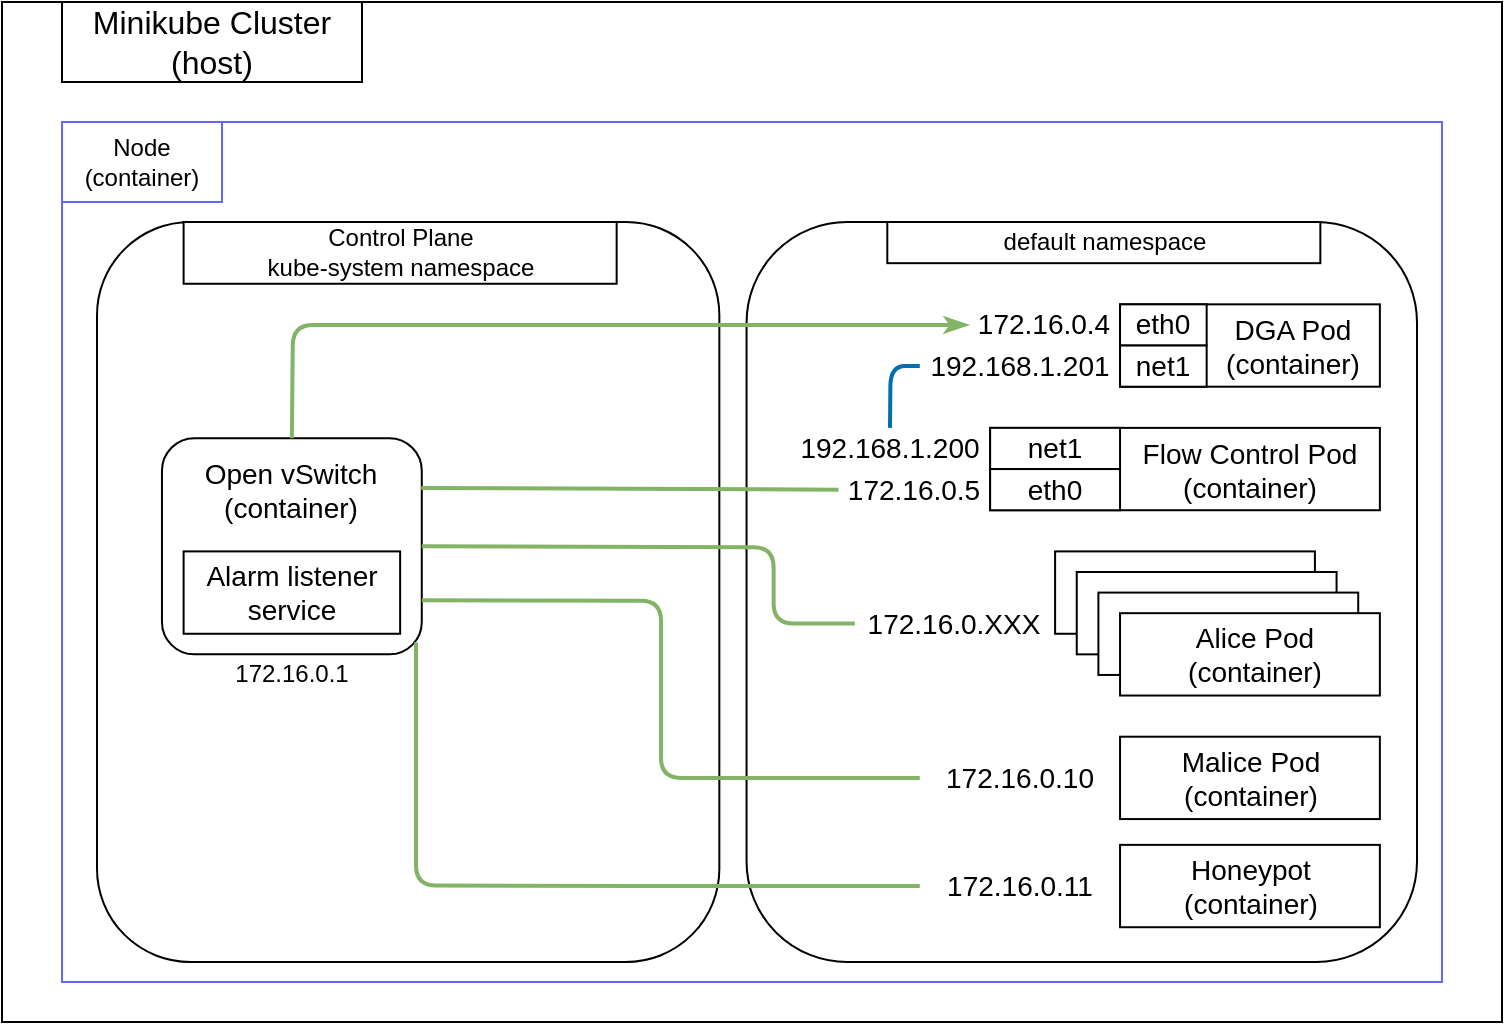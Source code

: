 <mxfile version="14.4.2" type="device" pages="4"><diagram id="SPM80yEfz0V69nwxQwvC" name="Initial State"><mxGraphModel dx="1406" dy="827" grid="1" gridSize="10" guides="1" tooltips="1" connect="1" arrows="1" fold="1" page="1" pageScale="1" pageWidth="850" pageHeight="1100" math="0" shadow="0"><root><mxCell id="0"/><mxCell id="1" parent="0"/><mxCell id="5ASjhGsuJmiU-nz4qk4i-2" value="" style="rounded=0;whiteSpace=wrap;html=1;" parent="1" vertex="1"><mxGeometry x="50" y="200" width="750" height="510" as="geometry"/></mxCell><mxCell id="5ASjhGsuJmiU-nz4qk4i-3" value="&lt;font style=&quot;font-size: 16px&quot;&gt;Minikube Cluster&lt;br&gt;(host)&lt;br&gt;&lt;/font&gt;" style="rounded=0;whiteSpace=wrap;html=1;" parent="1" vertex="1"><mxGeometry x="80" y="200" width="150" height="40" as="geometry"/></mxCell><mxCell id="9nFY7eV2wJj011dFa0R3-2" value="" style="rounded=0;whiteSpace=wrap;html=1;strokeColor=#6666FF;" parent="1" vertex="1"><mxGeometry x="80" y="260" width="690" height="430" as="geometry"/></mxCell><mxCell id="9nFY7eV2wJj011dFa0R3-3" value="Node&lt;br&gt;(container)" style="rounded=0;whiteSpace=wrap;html=1;strokeColor=#6666FF;" parent="1" vertex="1"><mxGeometry x="80" y="260" width="80" height="40" as="geometry"/></mxCell><mxCell id="9nFY7eV2wJj011dFa0R3-1" value="" style="group" parent="1" vertex="1" connectable="0"><mxGeometry x="97.5" y="310" width="662.5" height="370" as="geometry"/></mxCell><mxCell id="5ASjhGsuJmiU-nz4qk4i-6" value="" style="rounded=1;whiteSpace=wrap;html=1;" parent="9nFY7eV2wJj011dFa0R3-1" vertex="1"><mxGeometry width="311.17" height="370" as="geometry"/></mxCell><mxCell id="5ASjhGsuJmiU-nz4qk4i-8" value="Control Plane&lt;br&gt;kube-system namespace" style="rounded=0;whiteSpace=wrap;html=1;" parent="9nFY7eV2wJj011dFa0R3-1" vertex="1"><mxGeometry x="43.304" width="216.52" height="30.882" as="geometry"/></mxCell><mxCell id="5ASjhGsuJmiU-nz4qk4i-9" value="&lt;font style=&quot;font-size: 16px&quot;&gt;&lt;br&gt;&lt;/font&gt;" style="rounded=1;whiteSpace=wrap;html=1;" parent="9nFY7eV2wJj011dFa0R3-1" vertex="1"><mxGeometry x="32.478" y="108.088" width="129.912" height="108.088" as="geometry"/></mxCell><mxCell id="5ASjhGsuJmiU-nz4qk4i-11" value="" style="rounded=1;whiteSpace=wrap;html=1;" parent="9nFY7eV2wJj011dFa0R3-1" vertex="1"><mxGeometry x="324.78" width="335.22" height="370" as="geometry"/></mxCell><mxCell id="5ASjhGsuJmiU-nz4qk4i-14" value="" style="endArrow=classicThin;html=1;exitX=0.5;exitY=0;exitDx=0;exitDy=0;fillColor=#d5e8d4;strokeColor=#82b366;entryX=0;entryY=0.5;entryDx=0;entryDy=0;strokeWidth=2;endFill=1;" parent="9nFY7eV2wJj011dFa0R3-1" source="5ASjhGsuJmiU-nz4qk4i-9" target="klybUJO9stq1i2S6__V8-1" edge="1"><mxGeometry width="50" height="50" relative="1" as="geometry"><mxPoint x="887.73" y="298.529" as="sourcePoint"/><mxPoint x="446.572" y="92.647" as="targetPoint"/><Array as="points"><mxPoint x="97.975" y="51.471"/><mxPoint x="336.147" y="51.471"/></Array></mxGeometry></mxCell><mxCell id="klybUJO9stq1i2S6__V8-1" value="172.16.0.4" style="text;html=1;strokeColor=none;fillColor=none;align=center;verticalAlign=middle;whiteSpace=wrap;rounded=0;fontSize=14;" parent="9nFY7eV2wJj011dFa0R3-1" vertex="1"><mxGeometry x="435.746" y="41.176" width="75.782" height="20.588" as="geometry"/></mxCell><mxCell id="klybUJO9stq1i2S6__V8-2" value="172.16.0.5" style="text;html=1;strokeColor=none;fillColor=none;align=center;verticalAlign=middle;whiteSpace=wrap;rounded=0;fontSize=14;" parent="9nFY7eV2wJj011dFa0R3-1" vertex="1"><mxGeometry x="370.79" y="123.529" width="75.782" height="20.588" as="geometry"/></mxCell><mxCell id="klybUJO9stq1i2S6__V8-3" value="172.16.0.1" style="text;html=1;strokeColor=none;fillColor=none;align=center;verticalAlign=middle;whiteSpace=wrap;rounded=0;" parent="9nFY7eV2wJj011dFa0R3-1" vertex="1"><mxGeometry x="59.543" y="216.176" width="75.782" height="20.588" as="geometry"/></mxCell><mxCell id="lihId6UX3un8bzZOQSRV-1" value="default namespace" style="rounded=0;whiteSpace=wrap;html=1;" parent="9nFY7eV2wJj011dFa0R3-1" vertex="1"><mxGeometry x="395.148" width="216.52" height="20.588" as="geometry"/></mxCell><mxCell id="UflOqL2dVe9mE2yYyN1r-2" value="" style="group" parent="9nFY7eV2wJj011dFa0R3-1" vertex="1" connectable="0"><mxGeometry x="511.527" y="41.176" width="129.912" height="41.176" as="geometry"/></mxCell><mxCell id="LEskI3q0wlDpjNaAIUP7-1" value="" style="rounded=0;whiteSpace=wrap;html=1;fontSize=14;" parent="UflOqL2dVe9mE2yYyN1r-2" vertex="1"><mxGeometry width="129.912" height="41.176" as="geometry"/></mxCell><mxCell id="LEskI3q0wlDpjNaAIUP7-2" value="eth0" style="rounded=0;whiteSpace=wrap;html=1;fontSize=14;" parent="UflOqL2dVe9mE2yYyN1r-2" vertex="1"><mxGeometry width="43.304" height="20.588" as="geometry"/></mxCell><mxCell id="8FGJHbfbzYuztcPbfnqy-1" value="net1" style="rounded=0;whiteSpace=wrap;html=1;fontSize=14;" parent="UflOqL2dVe9mE2yYyN1r-2" vertex="1"><mxGeometry y="20.588" width="43.304" height="20.588" as="geometry"/></mxCell><mxCell id="UflOqL2dVe9mE2yYyN1r-1" value="DGA Pod&lt;br&gt;(container)" style="text;html=1;strokeColor=none;fillColor=none;align=center;verticalAlign=middle;whiteSpace=wrap;rounded=0;fontSize=14;" parent="UflOqL2dVe9mE2yYyN1r-2" vertex="1"><mxGeometry x="43.304" width="86.608" height="41.176" as="geometry"/></mxCell><mxCell id="UflOqL2dVe9mE2yYyN1r-3" value="" style="group" parent="9nFY7eV2wJj011dFa0R3-1" vertex="1" connectable="0"><mxGeometry x="446.572" y="102.941" width="194.868" height="41.176" as="geometry"/></mxCell><mxCell id="UflOqL2dVe9mE2yYyN1r-4" value="" style="rounded=0;whiteSpace=wrap;html=1;fontSize=14;" parent="UflOqL2dVe9mE2yYyN1r-3" vertex="1"><mxGeometry width="194.868" height="41.176" as="geometry"/></mxCell><mxCell id="UflOqL2dVe9mE2yYyN1r-5" value="net1" style="rounded=0;whiteSpace=wrap;html=1;fontSize=14;" parent="UflOqL2dVe9mE2yYyN1r-3" vertex="1"><mxGeometry width="64.956" height="20.588" as="geometry"/></mxCell><mxCell id="UflOqL2dVe9mE2yYyN1r-6" value="eth0" style="rounded=0;whiteSpace=wrap;html=1;fontSize=14;" parent="UflOqL2dVe9mE2yYyN1r-3" vertex="1"><mxGeometry y="20.588" width="64.956" height="20.588" as="geometry"/></mxCell><mxCell id="UflOqL2dVe9mE2yYyN1r-7" value="Flow Control Pod&lt;br&gt;(container)" style="text;html=1;strokeColor=none;fillColor=none;align=center;verticalAlign=middle;whiteSpace=wrap;rounded=0;fontSize=14;" parent="UflOqL2dVe9mE2yYyN1r-3" vertex="1"><mxGeometry x="64.956" width="129.912" height="41.176" as="geometry"/></mxCell><mxCell id="UflOqL2dVe9mE2yYyN1r-8" value="192.168.1.200" style="text;html=1;strokeColor=none;fillColor=none;align=center;verticalAlign=middle;whiteSpace=wrap;rounded=0;fontSize=14;" parent="9nFY7eV2wJj011dFa0R3-1" vertex="1"><mxGeometry x="346.431" y="102.941" width="100.14" height="20.588" as="geometry"/></mxCell><mxCell id="UflOqL2dVe9mE2yYyN1r-9" value="192.168.1.201" style="text;html=1;strokeColor=none;fillColor=none;align=center;verticalAlign=middle;whiteSpace=wrap;rounded=0;fontSize=14;" parent="9nFY7eV2wJj011dFa0R3-1" vertex="1"><mxGeometry x="411.387" y="61.765" width="100.14" height="20.588" as="geometry"/></mxCell><mxCell id="UflOqL2dVe9mE2yYyN1r-10" value="" style="endArrow=none;html=1;fontSize=14;entryX=0;entryY=0.5;entryDx=0;entryDy=0;exitX=0.5;exitY=0;exitDx=0;exitDy=0;fillColor=#1ba1e2;strokeColor=#006EAF;strokeWidth=2;" parent="9nFY7eV2wJj011dFa0R3-1" source="UflOqL2dVe9mE2yYyN1r-8" target="UflOqL2dVe9mE2yYyN1r-9" edge="1"><mxGeometry width="50" height="50" relative="1" as="geometry"><mxPoint x="890.437" y="319.118" as="sourcePoint"/><mxPoint x="944.566" y="267.647" as="targetPoint"/><Array as="points"><mxPoint x="396.772" y="72.059"/></Array></mxGeometry></mxCell><mxCell id="UflOqL2dVe9mE2yYyN1r-16" value="" style="group" parent="9nFY7eV2wJj011dFa0R3-1" vertex="1" connectable="0"><mxGeometry x="479.049" y="164.706" width="162.39" height="72.059" as="geometry"/></mxCell><mxCell id="UflOqL2dVe9mE2yYyN1r-12" value="" style="rounded=0;whiteSpace=wrap;html=1;fontSize=14;" parent="UflOqL2dVe9mE2yYyN1r-16" vertex="1"><mxGeometry width="129.912" height="41.176" as="geometry"/></mxCell><mxCell id="UflOqL2dVe9mE2yYyN1r-13" value="" style="rounded=0;whiteSpace=wrap;html=1;fontSize=14;" parent="UflOqL2dVe9mE2yYyN1r-16" vertex="1"><mxGeometry x="10.826" y="10.294" width="129.912" height="41.176" as="geometry"/></mxCell><mxCell id="UflOqL2dVe9mE2yYyN1r-14" value="" style="rounded=0;whiteSpace=wrap;html=1;fontSize=14;" parent="UflOqL2dVe9mE2yYyN1r-16" vertex="1"><mxGeometry x="21.652" y="20.588" width="129.912" height="41.176" as="geometry"/></mxCell><mxCell id="UflOqL2dVe9mE2yYyN1r-15" value="" style="rounded=0;whiteSpace=wrap;html=1;fontSize=14;" parent="UflOqL2dVe9mE2yYyN1r-16" vertex="1"><mxGeometry x="32.478" y="30.882" width="129.912" height="41.176" as="geometry"/></mxCell><mxCell id="UflOqL2dVe9mE2yYyN1r-17" value="Alice Pod&lt;br&gt;(container)" style="text;html=1;strokeColor=none;fillColor=none;align=center;verticalAlign=middle;whiteSpace=wrap;rounded=0;fontSize=14;" parent="UflOqL2dVe9mE2yYyN1r-16" vertex="1"><mxGeometry x="59.543" y="36.029" width="81.195" height="30.882" as="geometry"/></mxCell><mxCell id="UflOqL2dVe9mE2yYyN1r-18" value="" style="rounded=0;whiteSpace=wrap;html=1;fontSize=14;" parent="9nFY7eV2wJj011dFa0R3-1" vertex="1"><mxGeometry x="511.527" y="257.353" width="129.912" height="41.176" as="geometry"/></mxCell><mxCell id="UflOqL2dVe9mE2yYyN1r-19" value="172.16.0.XXX" style="text;html=1;strokeColor=none;fillColor=none;align=center;verticalAlign=middle;whiteSpace=wrap;rounded=0;fontSize=14;" parent="9nFY7eV2wJj011dFa0R3-1" vertex="1"><mxGeometry x="378.909" y="190.441" width="100.14" height="20.588" as="geometry"/></mxCell><mxCell id="UflOqL2dVe9mE2yYyN1r-20" value="172.16.0.10" style="text;html=1;strokeColor=none;fillColor=none;align=center;verticalAlign=middle;whiteSpace=wrap;rounded=0;fontSize=14;" parent="9nFY7eV2wJj011dFa0R3-1" vertex="1"><mxGeometry x="411.387" y="267.647" width="100.14" height="20.588" as="geometry"/></mxCell><mxCell id="UflOqL2dVe9mE2yYyN1r-22" value="" style="endArrow=none;html=1;strokeWidth=2;fontSize=14;exitX=1;exitY=0.75;exitDx=0;exitDy=0;entryX=0;entryY=0.5;entryDx=0;entryDy=0;fillColor=#d5e8d4;strokeColor=#82b366;" parent="9nFY7eV2wJj011dFa0R3-1" source="5ASjhGsuJmiU-nz4qk4i-9" target="UflOqL2dVe9mE2yYyN1r-20" edge="1"><mxGeometry width="50" height="50" relative="1" as="geometry"><mxPoint x="890.437" y="308.824" as="sourcePoint"/><mxPoint x="944.566" y="257.353" as="targetPoint"/><Array as="points"><mxPoint x="282.017" y="189.412"/><mxPoint x="282.017" y="277.941"/></Array></mxGeometry></mxCell><mxCell id="UflOqL2dVe9mE2yYyN1r-23" value="Malice Pod&lt;br&gt;(container)" style="text;html=1;strokeColor=none;fillColor=none;align=center;verticalAlign=middle;whiteSpace=wrap;rounded=0;fontSize=14;" parent="9nFY7eV2wJj011dFa0R3-1" vertex="1"><mxGeometry x="533.179" y="257.353" width="86.608" height="41.176" as="geometry"/></mxCell><mxCell id="kLBeLT3nm2p9U1i9RvKl-1" value="Open vSwitch&lt;br style=&quot;font-size: 14px;&quot;&gt;(container)" style="text;html=1;strokeColor=none;fillColor=none;align=center;verticalAlign=middle;whiteSpace=wrap;rounded=0;fontSize=14;" parent="9nFY7eV2wJj011dFa0R3-1" vertex="1"><mxGeometry x="48.717" y="113.235" width="97.434" height="41.176" as="geometry"/></mxCell><mxCell id="_FuGeGbYFDOOqnuU3PDI-1" value="" style="endArrow=none;html=1;fontSize=14;entryX=0;entryY=0.5;entryDx=0;entryDy=0;exitX=0.998;exitY=0.23;exitDx=0;exitDy=0;exitPerimeter=0;fillColor=#d5e8d4;strokeColor=#82b366;strokeWidth=2;" parent="9nFY7eV2wJj011dFa0R3-1" source="5ASjhGsuJmiU-nz4qk4i-9" target="klybUJO9stq1i2S6__V8-2" edge="1"><mxGeometry width="50" height="50" relative="1" as="geometry"><mxPoint x="424.92" y="205.882" as="sourcePoint"/><mxPoint x="479.049" y="154.412" as="targetPoint"/></mxGeometry></mxCell><mxCell id="_FuGeGbYFDOOqnuU3PDI-2" value="" style="endArrow=none;html=1;strokeWidth=2;fontSize=14;exitX=1;exitY=0.5;exitDx=0;exitDy=0;entryX=0;entryY=0.5;entryDx=0;entryDy=0;fillColor=#d5e8d4;strokeColor=#82b366;" parent="9nFY7eV2wJj011dFa0R3-1" source="5ASjhGsuJmiU-nz4qk4i-9" target="UflOqL2dVe9mE2yYyN1r-19" edge="1"><mxGeometry width="50" height="50" relative="1" as="geometry"><mxPoint x="251.704" y="195.588" as="sourcePoint"/><mxPoint x="305.834" y="144.118" as="targetPoint"/><Array as="points"><mxPoint x="338.312" y="162.647"/><mxPoint x="338.312" y="200.735"/></Array></mxGeometry></mxCell><mxCell id="kLBeLT3nm2p9U1i9RvKl-2" value="Alarm listener&lt;br&gt;service" style="rounded=0;whiteSpace=wrap;html=1;fontSize=14;" parent="9nFY7eV2wJj011dFa0R3-1" vertex="1"><mxGeometry x="43.304" y="164.706" width="108.26" height="41.176" as="geometry"/></mxCell><mxCell id="7Atp-yrf3O_bPES7esw4-4" value="" style="rounded=0;whiteSpace=wrap;html=1;fontSize=14;" parent="9nFY7eV2wJj011dFa0R3-1" vertex="1"><mxGeometry x="511.527" y="311.441" width="129.912" height="41.176" as="geometry"/></mxCell><mxCell id="7Atp-yrf3O_bPES7esw4-5" value="172.16.0.11" style="text;html=1;strokeColor=none;fillColor=none;align=center;verticalAlign=middle;whiteSpace=wrap;rounded=0;fontSize=14;" parent="9nFY7eV2wJj011dFa0R3-1" vertex="1"><mxGeometry x="411.387" y="321.735" width="100.14" height="20.588" as="geometry"/></mxCell><mxCell id="7Atp-yrf3O_bPES7esw4-6" value="" style="endArrow=none;html=1;strokeWidth=2;fontSize=14;exitX=0.978;exitY=0.944;exitDx=0;exitDy=0;entryX=0;entryY=0.5;entryDx=0;entryDy=0;fillColor=#d5e8d4;strokeColor=#82b366;exitPerimeter=0;" parent="9nFY7eV2wJj011dFa0R3-1" source="5ASjhGsuJmiU-nz4qk4i-9" target="7Atp-yrf3O_bPES7esw4-5" edge="1"><mxGeometry width="50" height="50" relative="1" as="geometry"><mxPoint x="162.39" y="243.242" as="sourcePoint"/><mxPoint x="847.066" y="9.819" as="targetPoint"/><Array as="points"><mxPoint x="159.5" y="331.784"/><mxPoint x="282.017" y="332.029"/></Array></mxGeometry></mxCell><mxCell id="7Atp-yrf3O_bPES7esw4-7" value="Honeypot&lt;br&gt;(container)" style="text;html=1;strokeColor=none;fillColor=none;align=center;verticalAlign=middle;whiteSpace=wrap;rounded=0;fontSize=14;" parent="9nFY7eV2wJj011dFa0R3-1" vertex="1"><mxGeometry x="533.179" y="311.441" width="86.608" height="41.176" as="geometry"/></mxCell></root></mxGraphModel></diagram><diagram id="PsvHld23e1mlhPz0Zdyc" name="DGA normal operation"><mxGraphModel dx="1406" dy="827" grid="1" gridSize="10" guides="1" tooltips="1" connect="1" arrows="1" fold="1" page="1" pageScale="1" pageWidth="850" pageHeight="1100" math="0" shadow="0"><root><mxCell id="Ak8CmOIezb1qrzMnsXGI-0"/><mxCell id="Ak8CmOIezb1qrzMnsXGI-1" parent="Ak8CmOIezb1qrzMnsXGI-0"/><mxCell id="16PtyauGCBvtimo_j_Vf-0" value="" style="rounded=0;whiteSpace=wrap;html=1;rotation=0;" parent="Ak8CmOIezb1qrzMnsXGI-1" vertex="1"><mxGeometry x="50" y="200" width="750" height="510" as="geometry"/></mxCell><mxCell id="16PtyauGCBvtimo_j_Vf-1" value="&lt;font style=&quot;font-size: 16px&quot;&gt;Minikube Cluster&lt;br&gt;(host)&lt;br&gt;&lt;/font&gt;" style="rounded=0;whiteSpace=wrap;html=1;" parent="Ak8CmOIezb1qrzMnsXGI-1" vertex="1"><mxGeometry x="80" y="200" width="150" height="40" as="geometry"/></mxCell><mxCell id="16PtyauGCBvtimo_j_Vf-2" value="" style="rounded=0;whiteSpace=wrap;html=1;strokeColor=#6666FF;rotation=0;" parent="Ak8CmOIezb1qrzMnsXGI-1" vertex="1"><mxGeometry x="80" y="260" width="690" height="430" as="geometry"/></mxCell><mxCell id="16PtyauGCBvtimo_j_Vf-3" value="Node&lt;br&gt;(container)" style="rounded=0;whiteSpace=wrap;html=1;strokeColor=#6666FF;" parent="Ak8CmOIezb1qrzMnsXGI-1" vertex="1"><mxGeometry x="80" y="260" width="80" height="40" as="geometry"/></mxCell><mxCell id="16PtyauGCBvtimo_j_Vf-4" value="" style="group;rotation=0;" parent="Ak8CmOIezb1qrzMnsXGI-1" vertex="1" connectable="0"><mxGeometry x="97.5" y="310" width="662.5" height="370" as="geometry"/></mxCell><mxCell id="16PtyauGCBvtimo_j_Vf-5" value="" style="rounded=1;whiteSpace=wrap;html=1;rotation=0;" parent="16PtyauGCBvtimo_j_Vf-4" vertex="1"><mxGeometry width="311.17" height="370" as="geometry"/></mxCell><mxCell id="16PtyauGCBvtimo_j_Vf-6" value="Control Plane&lt;br&gt;kube-system namespace" style="rounded=0;whiteSpace=wrap;html=1;" parent="16PtyauGCBvtimo_j_Vf-4" vertex="1"><mxGeometry x="40" width="200" height="30" as="geometry"/></mxCell><mxCell id="16PtyauGCBvtimo_j_Vf-7" value="&lt;font style=&quot;font-size: 16px&quot;&gt;&lt;br&gt;&lt;/font&gt;" style="rounded=1;whiteSpace=wrap;html=1;" parent="16PtyauGCBvtimo_j_Vf-4" vertex="1"><mxGeometry x="30" y="105" width="120" height="105" as="geometry"/></mxCell><mxCell id="16PtyauGCBvtimo_j_Vf-8" value="" style="rounded=1;whiteSpace=wrap;html=1;rotation=0;" parent="16PtyauGCBvtimo_j_Vf-4" vertex="1"><mxGeometry x="324.78" width="335.22" height="370" as="geometry"/></mxCell><mxCell id="16PtyauGCBvtimo_j_Vf-13" value="172.16.0.1" style="text;html=1;strokeColor=none;fillColor=none;align=center;verticalAlign=middle;whiteSpace=wrap;rounded=0;" parent="16PtyauGCBvtimo_j_Vf-4" vertex="1"><mxGeometry x="55" y="210" width="70" height="20" as="geometry"/></mxCell><mxCell id="16PtyauGCBvtimo_j_Vf-14" value="default namespace" style="rounded=0;whiteSpace=wrap;html=1;" parent="16PtyauGCBvtimo_j_Vf-4" vertex="1"><mxGeometry x="365" width="200" height="20" as="geometry"/></mxCell><mxCell id="16PtyauGCBvtimo_j_Vf-27" value="" style="endArrow=none;html=1;fontSize=14;entryX=0;entryY=0.5;entryDx=0;entryDy=0;exitX=0.5;exitY=0;exitDx=0;exitDy=0;fillColor=#1ba1e2;strokeColor=#006EAF;strokeWidth=2;" parent="16PtyauGCBvtimo_j_Vf-4" source="16PtyauGCBvtimo_j_Vf-25" target="16PtyauGCBvtimo_j_Vf-26" edge="1"><mxGeometry width="50" height="50" relative="1" as="geometry"><mxPoint x="822.5" y="310" as="sourcePoint"/><mxPoint x="872.5" y="260" as="targetPoint"/><Array as="points"><mxPoint x="408.5" y="75"/></Array></mxGeometry></mxCell><mxCell id="16PtyauGCBvtimo_j_Vf-34" value="" style="rounded=0;whiteSpace=wrap;html=1;fontSize=14;" parent="16PtyauGCBvtimo_j_Vf-4" vertex="1"><mxGeometry x="515" y="266.25" width="120" height="40" as="geometry"/></mxCell><mxCell id="16PtyauGCBvtimo_j_Vf-35" value="172.16.0.XXX" style="text;html=1;strokeColor=none;fillColor=none;align=center;verticalAlign=middle;whiteSpace=wrap;rounded=0;fontSize=14;" parent="16PtyauGCBvtimo_j_Vf-4" vertex="1"><mxGeometry x="391.25" y="185" width="92.5" height="20" as="geometry"/></mxCell><mxCell id="16PtyauGCBvtimo_j_Vf-36" value="172.16.0.10" style="text;html=1;strokeColor=none;fillColor=none;align=center;verticalAlign=middle;whiteSpace=wrap;rounded=0;fontSize=14;" parent="16PtyauGCBvtimo_j_Vf-4" vertex="1"><mxGeometry x="422.5" y="276.25" width="92.5" height="20" as="geometry"/></mxCell><mxCell id="16PtyauGCBvtimo_j_Vf-39" value="Malice Pod&lt;br&gt;(container)" style="text;html=1;strokeColor=none;fillColor=none;align=center;verticalAlign=middle;whiteSpace=wrap;rounded=0;fontSize=14;" parent="16PtyauGCBvtimo_j_Vf-4" vertex="1"><mxGeometry x="535" y="266.25" width="80" height="40" as="geometry"/></mxCell><mxCell id="16PtyauGCBvtimo_j_Vf-40" value="(1) DNS lookup" style="text;html=1;strokeColor=#9673a6;fillColor=#e1d5e7;align=center;verticalAlign=middle;whiteSpace=wrap;rounded=0;fontSize=14;" parent="16PtyauGCBvtimo_j_Vf-4" vertex="1"><mxGeometry x="327.5" y="160" width="100" height="20" as="geometry"/></mxCell><mxCell id="1alvN_VIk32vMGdSOUgh-2" value="Open vSwitch&lt;br&gt;(container)" style="text;html=1;strokeColor=none;fillColor=none;align=center;verticalAlign=middle;whiteSpace=wrap;rounded=0;fontSize=14;" parent="16PtyauGCBvtimo_j_Vf-4" vertex="1"><mxGeometry x="45" y="110" width="90" height="40" as="geometry"/></mxCell><mxCell id="SONWfzKCYsus6uXxr7sT-0" value="Alarm listener&lt;br&gt;service" style="rounded=0;whiteSpace=wrap;html=1;fontSize=14;" parent="16PtyauGCBvtimo_j_Vf-4" vertex="1"><mxGeometry x="40" y="160" width="100" height="40" as="geometry"/></mxCell><mxCell id="QdnZntp3UHXR1tHoXwg9-1" value="" style="endArrow=none;html=1;strokeWidth=2;fontSize=14;entryX=0;entryY=0.5;entryDx=0;entryDy=0;exitX=1.005;exitY=0.519;exitDx=0;exitDy=0;fillColor=#d5e8d4;strokeColor=#82b366;exitPerimeter=0;" parent="16PtyauGCBvtimo_j_Vf-4" source="16PtyauGCBvtimo_j_Vf-7" target="16PtyauGCBvtimo_j_Vf-35" edge="1"><mxGeometry width="50" height="50" relative="1" as="geometry"><mxPoint x="142.5" y="120" as="sourcePoint"/><mxPoint x="192.5" y="70" as="targetPoint"/><Array as="points"><mxPoint x="312.5" y="160"/><mxPoint x="312.5" y="195"/></Array></mxGeometry></mxCell><mxCell id="QdnZntp3UHXR1tHoXwg9-2" value="" style="endArrow=none;html=1;strokeWidth=2;fontSize=14;exitX=0.996;exitY=0.886;exitDx=0;exitDy=0;entryX=0;entryY=0.5;entryDx=0;entryDy=0;fillColor=#d5e8d4;strokeColor=#82b366;exitPerimeter=0;" parent="16PtyauGCBvtimo_j_Vf-4" source="16PtyauGCBvtimo_j_Vf-7" target="16PtyauGCBvtimo_j_Vf-36" edge="1"><mxGeometry width="50" height="50" relative="1" as="geometry"><mxPoint x="192.5" y="200" as="sourcePoint"/><mxPoint x="375" y="136.25" as="targetPoint"/><Array as="points"><mxPoint x="305" y="200.25"/><mxPoint x="305" y="286.25"/></Array></mxGeometry></mxCell><mxCell id="16PtyauGCBvtimo_j_Vf-28" value="" style="group" parent="16PtyauGCBvtimo_j_Vf-4" vertex="1" connectable="0"><mxGeometry x="485" y="160" width="150" height="70" as="geometry"/></mxCell><mxCell id="16PtyauGCBvtimo_j_Vf-29" value="" style="rounded=0;whiteSpace=wrap;html=1;fontSize=14;" parent="16PtyauGCBvtimo_j_Vf-28" vertex="1"><mxGeometry width="120" height="40" as="geometry"/></mxCell><mxCell id="16PtyauGCBvtimo_j_Vf-30" value="" style="rounded=0;whiteSpace=wrap;html=1;fontSize=14;" parent="16PtyauGCBvtimo_j_Vf-28" vertex="1"><mxGeometry x="10" y="10" width="120" height="30" as="geometry"/></mxCell><mxCell id="16PtyauGCBvtimo_j_Vf-31" value="" style="rounded=0;whiteSpace=wrap;html=1;fontSize=14;" parent="16PtyauGCBvtimo_j_Vf-28" vertex="1"><mxGeometry x="20" y="20" width="120" height="40" as="geometry"/></mxCell><mxCell id="16PtyauGCBvtimo_j_Vf-32" value="" style="rounded=0;whiteSpace=wrap;html=1;fontSize=14;" parent="16PtyauGCBvtimo_j_Vf-28" vertex="1"><mxGeometry x="30" y="30" width="120" height="40" as="geometry"/></mxCell><mxCell id="16PtyauGCBvtimo_j_Vf-33" value="Alice Pod&lt;br&gt;(container)" style="text;html=1;strokeColor=none;fillColor=none;align=center;verticalAlign=middle;whiteSpace=wrap;rounded=0;fontSize=14;" parent="16PtyauGCBvtimo_j_Vf-28" vertex="1"><mxGeometry x="55" y="35" width="75" height="30" as="geometry"/></mxCell><mxCell id="16PtyauGCBvtimo_j_Vf-15" value="" style="group" parent="16PtyauGCBvtimo_j_Vf-4" vertex="1" connectable="0"><mxGeometry x="515" y="45" width="120" height="40" as="geometry"/></mxCell><mxCell id="16PtyauGCBvtimo_j_Vf-16" value="" style="rounded=0;whiteSpace=wrap;html=1;fontSize=14;" parent="16PtyauGCBvtimo_j_Vf-15" vertex="1"><mxGeometry width="120" height="40" as="geometry"/></mxCell><mxCell id="16PtyauGCBvtimo_j_Vf-17" value="eth0" style="rounded=0;whiteSpace=wrap;html=1;fontSize=14;" parent="16PtyauGCBvtimo_j_Vf-15" vertex="1"><mxGeometry width="40" height="20" as="geometry"/></mxCell><mxCell id="16PtyauGCBvtimo_j_Vf-18" value="net1" style="rounded=0;whiteSpace=wrap;html=1;fontSize=14;" parent="16PtyauGCBvtimo_j_Vf-15" vertex="1"><mxGeometry y="20" width="40" height="20" as="geometry"/></mxCell><mxCell id="16PtyauGCBvtimo_j_Vf-19" value="DGA Pod&lt;br&gt;(container)" style="text;html=1;strokeColor=none;fillColor=none;align=center;verticalAlign=middle;whiteSpace=wrap;rounded=0;fontSize=14;" parent="16PtyauGCBvtimo_j_Vf-15" vertex="1"><mxGeometry x="40" width="80" height="40" as="geometry"/></mxCell><mxCell id="16PtyauGCBvtimo_j_Vf-11" value="172.16.0.4" style="text;html=1;strokeColor=none;fillColor=none;align=center;verticalAlign=middle;whiteSpace=wrap;rounded=0;fontSize=14;" parent="16PtyauGCBvtimo_j_Vf-4" vertex="1"><mxGeometry x="445" y="45" width="70" height="20" as="geometry"/></mxCell><mxCell id="16PtyauGCBvtimo_j_Vf-26" value="192.168.1.201" style="text;html=1;strokeColor=none;fillColor=none;align=center;verticalAlign=middle;whiteSpace=wrap;rounded=0;fontSize=14;" parent="16PtyauGCBvtimo_j_Vf-4" vertex="1"><mxGeometry x="422.5" y="65" width="92.5" height="20" as="geometry"/></mxCell><mxCell id="16PtyauGCBvtimo_j_Vf-9" value="" style="endArrow=classicThin;html=1;exitX=0.5;exitY=0;exitDx=0;exitDy=0;fillColor=#d5e8d4;strokeColor=#82b366;entryX=0;entryY=0.5;entryDx=0;entryDy=0;strokeWidth=2;endFill=1;" parent="16PtyauGCBvtimo_j_Vf-4" target="16PtyauGCBvtimo_j_Vf-11" edge="1"><mxGeometry width="50" height="50" relative="1" as="geometry"><mxPoint x="132.5" y="110" as="sourcePoint"/><mxPoint x="455" y="95" as="targetPoint"/><Array as="points"><mxPoint x="133" y="55"/><mxPoint x="353" y="55"/></Array></mxGeometry></mxCell><mxCell id="16PtyauGCBvtimo_j_Vf-41" value="(2) DNS lookup mirrored" style="text;html=1;strokeColor=#9673a6;fillColor=#e1d5e7;align=center;verticalAlign=middle;whiteSpace=wrap;rounded=0;fontSize=14;" parent="16PtyauGCBvtimo_j_Vf-4" vertex="1"><mxGeometry x="205" y="55" width="100" height="40" as="geometry"/></mxCell><mxCell id="QdnZntp3UHXR1tHoXwg9-0" value="" style="endArrow=none;html=1;strokeWidth=2;fontSize=14;entryX=0;entryY=0.5;entryDx=0;entryDy=0;exitX=1;exitY=0.25;exitDx=0;exitDy=0;fillColor=#d5e8d4;strokeColor=#82b366;" parent="16PtyauGCBvtimo_j_Vf-4" source="16PtyauGCBvtimo_j_Vf-7" target="16PtyauGCBvtimo_j_Vf-12" edge="1"><mxGeometry width="50" height="50" relative="1" as="geometry"><mxPoint x="192.62" y="134.045" as="sourcePoint"/><mxPoint x="295" y="225" as="targetPoint"/></mxGeometry></mxCell><mxCell id="16PtyauGCBvtimo_j_Vf-20" value="" style="group" parent="16PtyauGCBvtimo_j_Vf-4" vertex="1" connectable="0"><mxGeometry x="457.5" y="105" width="180" height="40" as="geometry"/></mxCell><mxCell id="16PtyauGCBvtimo_j_Vf-21" value="" style="rounded=0;whiteSpace=wrap;html=1;fontSize=14;" parent="16PtyauGCBvtimo_j_Vf-20" vertex="1"><mxGeometry width="180" height="40" as="geometry"/></mxCell><mxCell id="16PtyauGCBvtimo_j_Vf-22" value="net1" style="rounded=0;whiteSpace=wrap;html=1;fontSize=14;" parent="16PtyauGCBvtimo_j_Vf-20" vertex="1"><mxGeometry width="60.0" height="20" as="geometry"/></mxCell><mxCell id="16PtyauGCBvtimo_j_Vf-23" value="eth0" style="rounded=0;whiteSpace=wrap;html=1;fontSize=14;" parent="16PtyauGCBvtimo_j_Vf-20" vertex="1"><mxGeometry y="20" width="60.0" height="20" as="geometry"/></mxCell><mxCell id="16PtyauGCBvtimo_j_Vf-24" value="Flow Control Pod&lt;br&gt;(container)" style="text;html=1;strokeColor=none;fillColor=none;align=center;verticalAlign=middle;whiteSpace=wrap;rounded=0;fontSize=14;" parent="16PtyauGCBvtimo_j_Vf-20" vertex="1"><mxGeometry x="60.0" width="120.0" height="40" as="geometry"/></mxCell><mxCell id="16PtyauGCBvtimo_j_Vf-12" value="172.16.0.5" style="text;html=1;strokeColor=none;fillColor=none;align=center;verticalAlign=middle;whiteSpace=wrap;rounded=0;fontSize=14;" parent="16PtyauGCBvtimo_j_Vf-4" vertex="1"><mxGeometry x="387.5" y="125" width="70" height="20" as="geometry"/></mxCell><mxCell id="16PtyauGCBvtimo_j_Vf-25" value="192.168.1.200" style="text;html=1;strokeColor=none;fillColor=none;align=center;verticalAlign=middle;whiteSpace=wrap;rounded=0;fontSize=14;" parent="16PtyauGCBvtimo_j_Vf-4" vertex="1"><mxGeometry x="365" y="105" width="92.5" height="20" as="geometry"/></mxCell><mxCell id="q4d4Lkjfe1e4qLvOIP6P-0" value="" style="rounded=0;whiteSpace=wrap;html=1;fontSize=14;rotation=0;" vertex="1" parent="16PtyauGCBvtimo_j_Vf-4"><mxGeometry x="514.997" y="320.591" width="120" height="40" as="geometry"/></mxCell><mxCell id="q4d4Lkjfe1e4qLvOIP6P-3" value="Honeypot&lt;br&gt;(container)" style="text;html=1;strokeColor=none;fillColor=none;align=center;verticalAlign=middle;whiteSpace=wrap;rounded=0;fontSize=14;" vertex="1" parent="16PtyauGCBvtimo_j_Vf-4"><mxGeometry x="531.699" y="319.411" width="86.608" height="41.176" as="geometry"/></mxCell><mxCell id="q4d4Lkjfe1e4qLvOIP6P-1" value="172.16.0.11" style="text;html=1;strokeColor=none;fillColor=none;align=center;verticalAlign=middle;whiteSpace=wrap;rounded=0;fontSize=14;" vertex="1" parent="16PtyauGCBvtimo_j_Vf-4"><mxGeometry x="414.857" y="320.595" width="100.14" height="20.588" as="geometry"/></mxCell><mxCell id="q4d4Lkjfe1e4qLvOIP6P-2" value="" style="endArrow=none;html=1;strokeWidth=2;fontSize=14;exitX=0.888;exitY=0.99;exitDx=0;exitDy=0;entryX=0;entryY=0.5;entryDx=0;entryDy=0;fillColor=#d5e8d4;strokeColor=#82b366;exitPerimeter=0;" edge="1" parent="16PtyauGCBvtimo_j_Vf-4" target="q4d4Lkjfe1e4qLvOIP6P-1" source="16PtyauGCBvtimo_j_Vf-7"><mxGeometry width="50" height="50" relative="1" as="geometry"><mxPoint x="159.532" y="210.124" as="sourcePoint"/><mxPoint x="749.566" y="-300.181" as="targetPoint"/><Array as="points"><mxPoint x="136.5" y="332"/><mxPoint x="282.017" y="332.029"/></Array></mxGeometry></mxCell><mxCell id="16PtyauGCBvtimo_j_Vf-42" value="(3) No alarms&lt;br&gt;raised" style="ellipse;shape=cloud;whiteSpace=wrap;html=1;fontSize=14;fillColor=#e1d5e7;strokeColor=#9673a6;" parent="Ak8CmOIezb1qrzMnsXGI-1" vertex="1"><mxGeometry x="652.5" y="250" width="120" height="60" as="geometry"/></mxCell><mxCell id="16PtyauGCBvtimo_j_Vf-45" value="" style="endArrow=none;dashed=1;html=1;dashPattern=1 3;strokeWidth=2;fontSize=14;entryX=0.505;entryY=0.959;entryDx=0;entryDy=0;entryPerimeter=0;exitX=0.75;exitY=0;exitDx=0;exitDy=0;" parent="Ak8CmOIezb1qrzMnsXGI-1" source="16PtyauGCBvtimo_j_Vf-19" target="16PtyauGCBvtimo_j_Vf-42" edge="1"><mxGeometry width="50" height="50" relative="1" as="geometry"><mxPoint x="400" y="610" as="sourcePoint"/><mxPoint x="450" y="560" as="targetPoint"/></mxGeometry></mxCell></root></mxGraphModel></diagram><diagram id="keTgcMTT-1bJGkDbGJUV" name="DGA malicious operation"><mxGraphModel dx="1406" dy="827" grid="1" gridSize="10" guides="1" tooltips="1" connect="1" arrows="1" fold="1" page="1" pageScale="1" pageWidth="850" pageHeight="1100" math="0" shadow="0"><root><mxCell id="qSN2E5AB2AXE3U8TbIWF-0"/><mxCell id="qSN2E5AB2AXE3U8TbIWF-1" parent="qSN2E5AB2AXE3U8TbIWF-0"/><mxCell id="imavGSYHY58KIITNxWRX-0" value="" style="rounded=0;whiteSpace=wrap;html=1;rotation=0;" parent="qSN2E5AB2AXE3U8TbIWF-1" vertex="1"><mxGeometry x="50" y="200" width="750" height="510" as="geometry"/></mxCell><mxCell id="imavGSYHY58KIITNxWRX-1" value="&lt;font style=&quot;font-size: 16px&quot;&gt;Minikube Cluster&lt;br&gt;(host)&lt;br&gt;&lt;/font&gt;" style="rounded=0;whiteSpace=wrap;html=1;" parent="qSN2E5AB2AXE3U8TbIWF-1" vertex="1"><mxGeometry x="80" y="200" width="150" height="40" as="geometry"/></mxCell><mxCell id="imavGSYHY58KIITNxWRX-2" value="" style="rounded=0;whiteSpace=wrap;html=1;strokeColor=#6666FF;rotation=0;" parent="qSN2E5AB2AXE3U8TbIWF-1" vertex="1"><mxGeometry x="80" y="260" width="690" height="430" as="geometry"/></mxCell><mxCell id="imavGSYHY58KIITNxWRX-3" value="Node&lt;br&gt;(container)" style="rounded=0;whiteSpace=wrap;html=1;strokeColor=#6666FF;" parent="qSN2E5AB2AXE3U8TbIWF-1" vertex="1"><mxGeometry x="80" y="260" width="80" height="40" as="geometry"/></mxCell><mxCell id="imavGSYHY58KIITNxWRX-4" value="" style="group;rotation=0;" parent="qSN2E5AB2AXE3U8TbIWF-1" vertex="1" connectable="0"><mxGeometry x="97.5" y="310" width="662.5" height="370" as="geometry"/></mxCell><mxCell id="imavGSYHY58KIITNxWRX-5" value="" style="rounded=1;whiteSpace=wrap;html=1;rotation=0;" parent="imavGSYHY58KIITNxWRX-4" vertex="1"><mxGeometry width="311.17" height="370" as="geometry"/></mxCell><mxCell id="imavGSYHY58KIITNxWRX-6" value="Control Plane&lt;br&gt;kube-system namespace" style="rounded=0;whiteSpace=wrap;html=1;" parent="imavGSYHY58KIITNxWRX-4" vertex="1"><mxGeometry x="40" width="200" height="30" as="geometry"/></mxCell><mxCell id="imavGSYHY58KIITNxWRX-7" value="&lt;font style=&quot;font-size: 16px&quot;&gt;&lt;br&gt;&lt;/font&gt;" style="rounded=1;whiteSpace=wrap;html=1;" parent="imavGSYHY58KIITNxWRX-4" vertex="1"><mxGeometry x="30" y="105" width="120" height="135" as="geometry"/></mxCell><mxCell id="imavGSYHY58KIITNxWRX-8" value="" style="rounded=1;whiteSpace=wrap;html=1;rotation=0;" parent="imavGSYHY58KIITNxWRX-4" vertex="1"><mxGeometry x="324.78" width="335.22" height="370" as="geometry"/></mxCell><mxCell id="imavGSYHY58KIITNxWRX-9" value="" style="endArrow=classicThin;html=1;exitX=0.5;exitY=0;exitDx=0;exitDy=0;fillColor=#d5e8d4;strokeColor=#82b366;entryX=0;entryY=0.5;entryDx=0;entryDy=0;strokeWidth=2;endFill=1;" parent="imavGSYHY58KIITNxWRX-4" source="imavGSYHY58KIITNxWRX-7" target="imavGSYHY58KIITNxWRX-11" edge="1"><mxGeometry width="50" height="50" relative="1" as="geometry"><mxPoint x="820" y="290" as="sourcePoint"/><mxPoint x="412.5" y="90" as="targetPoint"/><Array as="points"><mxPoint x="90.5" y="60"/></Array></mxGeometry></mxCell><mxCell id="imavGSYHY58KIITNxWRX-14" value="default namespace" style="rounded=0;whiteSpace=wrap;html=1;" parent="imavGSYHY58KIITNxWRX-4" vertex="1"><mxGeometry x="365" width="200" height="20" as="geometry"/></mxCell><mxCell id="imavGSYHY58KIITNxWRX-27" value="" style="endArrow=none;html=1;fontSize=14;entryX=0;entryY=0.5;entryDx=0;entryDy=0;exitX=0.5;exitY=0;exitDx=0;exitDy=0;fillColor=#1ba1e2;strokeColor=#006EAF;strokeWidth=2;" parent="imavGSYHY58KIITNxWRX-4" source="imavGSYHY58KIITNxWRX-25" target="imavGSYHY58KIITNxWRX-26" edge="1"><mxGeometry width="50" height="50" relative="1" as="geometry"><mxPoint x="822.5" y="310" as="sourcePoint"/><mxPoint x="872.5" y="260" as="targetPoint"/><Array as="points"><mxPoint x="402.5" y="80"/></Array></mxGeometry></mxCell><mxCell id="imavGSYHY58KIITNxWRX-34" value="" style="rounded=0;whiteSpace=wrap;html=1;fontSize=14;" parent="imavGSYHY58KIITNxWRX-4" vertex="1"><mxGeometry x="508.75" y="250" width="120" height="40" as="geometry"/></mxCell><mxCell id="imavGSYHY58KIITNxWRX-36" value="172.16.0.10" style="text;html=1;strokeColor=none;fillColor=none;align=center;verticalAlign=middle;whiteSpace=wrap;rounded=0;fontSize=14;" parent="imavGSYHY58KIITNxWRX-4" vertex="1"><mxGeometry x="416.25" y="260" width="92.5" height="20" as="geometry"/></mxCell><mxCell id="imavGSYHY58KIITNxWRX-38" value="" style="endArrow=none;html=1;strokeWidth=2;fontSize=14;exitX=0.5;exitY=1;exitDx=0;exitDy=0;entryX=0;entryY=0.5;entryDx=0;entryDy=0;fillColor=#d5e8d4;strokeColor=#82b366;" parent="imavGSYHY58KIITNxWRX-4" target="imavGSYHY58KIITNxWRX-36" edge="1"><mxGeometry width="50" height="50" relative="1" as="geometry"><mxPoint x="126.25" y="240" as="sourcePoint"/><mxPoint x="908.75" y="250" as="targetPoint"/><Array as="points"><mxPoint x="126.75" y="270"/><mxPoint x="296.75" y="270"/></Array></mxGeometry></mxCell><mxCell id="imavGSYHY58KIITNxWRX-39" value="Malice Pod&lt;br&gt;(container)" style="text;html=1;strokeColor=none;fillColor=none;align=center;verticalAlign=middle;whiteSpace=wrap;rounded=0;fontSize=14;" parent="imavGSYHY58KIITNxWRX-4" vertex="1"><mxGeometry x="528.75" y="250" width="80" height="40" as="geometry"/></mxCell><mxCell id="imavGSYHY58KIITNxWRX-40" value="(1) Malicious&lt;br&gt;DNS lookup" style="text;html=1;strokeColor=#9673a6;fillColor=#e1d5e7;align=center;verticalAlign=middle;whiteSpace=wrap;rounded=0;fontSize=14;" parent="imavGSYHY58KIITNxWRX-4" vertex="1"><mxGeometry x="188.83" y="230" width="111.17" height="30" as="geometry"/></mxCell><mxCell id="imavGSYHY58KIITNxWRX-41" value="(2) DNS lookup mirrored" style="text;html=1;strokeColor=#9673a6;fillColor=#e1d5e7;align=center;verticalAlign=middle;whiteSpace=wrap;rounded=0;fontSize=14;" parent="imavGSYHY58KIITNxWRX-4" vertex="1"><mxGeometry x="211.17" y="65" width="100" height="40" as="geometry"/></mxCell><mxCell id="26Oc0iGoOHl7o7Ndvj7x-2" value="(4) Alarm for&lt;br&gt;172.16.0.10" style="text;html=1;strokeColor=#9673a6;fillColor=#e1d5e7;align=center;verticalAlign=middle;whiteSpace=wrap;rounded=0;fontSize=14;" parent="imavGSYHY58KIITNxWRX-4" vertex="1"><mxGeometry x="412.5" y="100" width="100" height="40" as="geometry"/></mxCell><mxCell id="WKO1tmel5UDdd7sq0-X2-0" value="Open vSwitch&lt;br style=&quot;font-size: 14px;&quot;&gt;(container)" style="text;html=1;strokeColor=none;fillColor=none;align=center;verticalAlign=middle;whiteSpace=wrap;rounded=0;fontSize=14;" parent="imavGSYHY58KIITNxWRX-4" vertex="1"><mxGeometry x="40" y="105" width="100" height="40" as="geometry"/></mxCell><mxCell id="rFEf9VwkvCdFnXQiIK76-0" value="Alarm listener&lt;br&gt;service" style="rounded=0;whiteSpace=wrap;html=1;fontSize=14;" parent="imavGSYHY58KIITNxWRX-4" vertex="1"><mxGeometry x="40" y="190" width="100" height="40" as="geometry"/></mxCell><mxCell id="xgLrA5us30TwwrxscYjw-0" value="" style="endArrow=classic;html=1;strokeWidth=2;fontSize=14;entryX=0.5;entryY=1;entryDx=0;entryDy=0;" parent="imavGSYHY58KIITNxWRX-4" source="rFEf9VwkvCdFnXQiIK76-0" target="WKO1tmel5UDdd7sq0-X2-0" edge="1"><mxGeometry width="50" height="50" relative="1" as="geometry"><mxPoint x="302.5" y="310" as="sourcePoint"/><mxPoint x="352.5" y="260" as="targetPoint"/></mxGeometry></mxCell><mxCell id="26Oc0iGoOHl7o7Ndvj7x-4" value="(5) Forward&lt;br&gt;alarm for&lt;br&gt;&amp;nbsp;172.16.0.10" style="text;html=1;strokeColor=#9673a6;fillColor=#e1d5e7;align=center;verticalAlign=middle;whiteSpace=wrap;rounded=0;fontSize=14;" parent="imavGSYHY58KIITNxWRX-4" vertex="1"><mxGeometry x="188.83" y="157.5" width="110" height="55" as="geometry"/></mxCell><mxCell id="xgLrA5us30TwwrxscYjw-1" value="(6) Forward&lt;br&gt;Rule" style="text;html=1;strokeColor=#9673a6;fillColor=#e1d5e7;align=center;verticalAlign=middle;whiteSpace=wrap;rounded=0;fontSize=14;" parent="imavGSYHY58KIITNxWRX-4" vertex="1"><mxGeometry y="150" width="75" height="35" as="geometry"/></mxCell><mxCell id="imavGSYHY58KIITNxWRX-20" value="" style="group" parent="imavGSYHY58KIITNxWRX-4" vertex="1" connectable="0"><mxGeometry x="448.75" y="170" width="180" height="40" as="geometry"/></mxCell><mxCell id="imavGSYHY58KIITNxWRX-21" value="" style="rounded=0;whiteSpace=wrap;html=1;fontSize=14;" parent="imavGSYHY58KIITNxWRX-20" vertex="1"><mxGeometry width="180" height="40" as="geometry"/></mxCell><mxCell id="imavGSYHY58KIITNxWRX-22" value="net1" style="rounded=0;whiteSpace=wrap;html=1;fontSize=14;" parent="imavGSYHY58KIITNxWRX-20" vertex="1"><mxGeometry width="60.0" height="20" as="geometry"/></mxCell><mxCell id="imavGSYHY58KIITNxWRX-23" value="eth0" style="rounded=0;whiteSpace=wrap;html=1;fontSize=14;" parent="imavGSYHY58KIITNxWRX-20" vertex="1"><mxGeometry y="20" width="60.0" height="20" as="geometry"/></mxCell><mxCell id="imavGSYHY58KIITNxWRX-24" value="Flow Control Pod&lt;br&gt;(container)" style="text;html=1;strokeColor=none;fillColor=none;align=center;verticalAlign=middle;whiteSpace=wrap;rounded=0;fontSize=14;" parent="imavGSYHY58KIITNxWRX-20" vertex="1"><mxGeometry x="60.0" width="120.0" height="40" as="geometry"/></mxCell><mxCell id="imavGSYHY58KIITNxWRX-25" value="192.168.1.200" style="text;html=1;strokeColor=none;fillColor=none;align=center;verticalAlign=middle;whiteSpace=wrap;rounded=0;fontSize=14;" parent="imavGSYHY58KIITNxWRX-4" vertex="1"><mxGeometry x="356.25" y="170" width="92.5" height="20" as="geometry"/></mxCell><mxCell id="imavGSYHY58KIITNxWRX-12" value="172.16.0.5" style="text;html=1;strokeColor=none;fillColor=none;align=center;verticalAlign=middle;whiteSpace=wrap;rounded=0;fontSize=14;" parent="imavGSYHY58KIITNxWRX-4" vertex="1"><mxGeometry x="378.75" y="190" width="70" height="20" as="geometry"/></mxCell><mxCell id="imavGSYHY58KIITNxWRX-10" value="" style="endArrow=none;html=1;entryX=0;entryY=0.5;entryDx=0;entryDy=0;fillColor=#d5e8d4;strokeColor=#82b366;strokeWidth=2;exitX=1.004;exitY=0.881;exitDx=0;exitDy=0;exitPerimeter=0;" parent="imavGSYHY58KIITNxWRX-4" source="imavGSYHY58KIITNxWRX-7" target="imavGSYHY58KIITNxWRX-12" edge="1"><mxGeometry width="50" height="50" relative="1" as="geometry"><mxPoint x="176.25" y="225" as="sourcePoint"/><mxPoint x="496.25" y="195" as="targetPoint"/><Array as="points"><mxPoint x="328.5" y="225"/><mxPoint x="328.75" y="200"/></Array></mxGeometry></mxCell><mxCell id="imavGSYHY58KIITNxWRX-15" value="" style="group" parent="imavGSYHY58KIITNxWRX-4" vertex="1" connectable="0"><mxGeometry x="508.75" y="50" width="120" height="40" as="geometry"/></mxCell><mxCell id="imavGSYHY58KIITNxWRX-16" value="" style="rounded=0;whiteSpace=wrap;html=1;fontSize=14;" parent="imavGSYHY58KIITNxWRX-15" vertex="1"><mxGeometry width="120" height="40" as="geometry"/></mxCell><mxCell id="imavGSYHY58KIITNxWRX-17" value="eth0" style="rounded=0;whiteSpace=wrap;html=1;fontSize=14;" parent="imavGSYHY58KIITNxWRX-15" vertex="1"><mxGeometry width="40" height="20" as="geometry"/></mxCell><mxCell id="imavGSYHY58KIITNxWRX-18" value="net1" style="rounded=0;whiteSpace=wrap;html=1;fontSize=14;" parent="imavGSYHY58KIITNxWRX-15" vertex="1"><mxGeometry y="20" width="40" height="20" as="geometry"/></mxCell><mxCell id="imavGSYHY58KIITNxWRX-19" value="DGA Pod&lt;br&gt;(container)" style="text;html=1;strokeColor=none;fillColor=none;align=center;verticalAlign=middle;whiteSpace=wrap;rounded=0;fontSize=14;" parent="imavGSYHY58KIITNxWRX-15" vertex="1"><mxGeometry x="40" width="80" height="40" as="geometry"/></mxCell><mxCell id="imavGSYHY58KIITNxWRX-11" value="172.16.0.4" style="text;html=1;strokeColor=none;fillColor=none;align=center;verticalAlign=middle;whiteSpace=wrap;rounded=0;fontSize=14;" parent="imavGSYHY58KIITNxWRX-4" vertex="1"><mxGeometry x="438.75" y="50" width="70" height="20" as="geometry"/></mxCell><mxCell id="imavGSYHY58KIITNxWRX-26" value="192.168.1.201" style="text;html=1;strokeColor=none;fillColor=none;align=center;verticalAlign=middle;whiteSpace=wrap;rounded=0;fontSize=14;" parent="imavGSYHY58KIITNxWRX-4" vertex="1"><mxGeometry x="416.25" y="70" width="92.5" height="20" as="geometry"/></mxCell><mxCell id="RUhVukJIQCvVZXhseUKm-0" value="" style="rounded=0;whiteSpace=wrap;html=1;fontSize=14;rotation=0;" vertex="1" parent="imavGSYHY58KIITNxWRX-4"><mxGeometry x="508.747" y="321.181" width="120" height="40" as="geometry"/></mxCell><mxCell id="RUhVukJIQCvVZXhseUKm-1" value="Honeypot&lt;br&gt;(container)" style="text;html=1;strokeColor=none;fillColor=none;align=center;verticalAlign=middle;whiteSpace=wrap;rounded=0;fontSize=14;" vertex="1" parent="imavGSYHY58KIITNxWRX-4"><mxGeometry x="525.449" y="320.001" width="86.608" height="41.176" as="geometry"/></mxCell><mxCell id="RUhVukJIQCvVZXhseUKm-2" value="172.16.0.11" style="text;html=1;strokeColor=none;fillColor=none;align=center;verticalAlign=middle;whiteSpace=wrap;rounded=0;fontSize=14;rotation=0;" vertex="1" parent="imavGSYHY58KIITNxWRX-4"><mxGeometry x="416.247" y="330.585" width="92.5" height="20" as="geometry"/></mxCell><mxCell id="RUhVukJIQCvVZXhseUKm-3" value="" style="endArrow=none;html=1;strokeWidth=2;fontSize=14;exitX=0.5;exitY=1;exitDx=0;exitDy=0;entryX=0;entryY=0.5;entryDx=0;entryDy=0;fillColor=#d5e8d4;strokeColor=#82b366;" edge="1" parent="imavGSYHY58KIITNxWRX-4" target="RUhVukJIQCvVZXhseUKm-2" source="imavGSYHY58KIITNxWRX-7"><mxGeometry width="50" height="50" relative="1" as="geometry"><mxPoint x="136.56" y="208.95" as="sourcePoint"/><mxPoint x="652.066" y="-610.181" as="targetPoint"/><Array as="points"><mxPoint x="90.5" y="340"/></Array></mxGeometry></mxCell><mxCell id="imavGSYHY58KIITNxWRX-42" value="(3) Raises&lt;br&gt;alarm" style="ellipse;shape=cloud;whiteSpace=wrap;html=1;fontSize=14;fillColor=#e1d5e7;strokeColor=#9673a6;" parent="qSN2E5AB2AXE3U8TbIWF-1" vertex="1"><mxGeometry x="646.25" y="230" width="120" height="60" as="geometry"/></mxCell><mxCell id="imavGSYHY58KIITNxWRX-43" value="" style="endArrow=none;dashed=1;html=1;dashPattern=1 3;strokeWidth=2;fontSize=14;entryX=0.505;entryY=0.959;entryDx=0;entryDy=0;entryPerimeter=0;exitX=0.75;exitY=0;exitDx=0;exitDy=0;" parent="qSN2E5AB2AXE3U8TbIWF-1" source="imavGSYHY58KIITNxWRX-19" target="imavGSYHY58KIITNxWRX-42" edge="1"><mxGeometry width="50" height="50" relative="1" as="geometry"><mxPoint x="400" y="610" as="sourcePoint"/><mxPoint x="450" y="560" as="targetPoint"/></mxGeometry></mxCell></root></mxGraphModel></diagram><diagram id="WM0rtsHMv24SYsuNLPqO" name="Forward malicious traffic to honeypod"><mxGraphModel dx="1406" dy="827" grid="1" gridSize="10" guides="1" tooltips="1" connect="1" arrows="1" fold="1" page="1" pageScale="1" pageWidth="850" pageHeight="1100" math="0" shadow="0"><root><mxCell id="Ic2k7UY_I7DnY4Szd7As-0"/><mxCell id="Ic2k7UY_I7DnY4Szd7As-1" parent="Ic2k7UY_I7DnY4Szd7As-0"/><mxCell id="emyoWlFXGiG0zPdR7E5n-0" value="" style="rounded=0;whiteSpace=wrap;html=1;rotation=0;" parent="Ic2k7UY_I7DnY4Szd7As-1" vertex="1"><mxGeometry x="50" y="200" width="750" height="510" as="geometry"/></mxCell><mxCell id="emyoWlFXGiG0zPdR7E5n-1" value="&lt;font style=&quot;font-size: 16px&quot;&gt;Minikube Cluster&lt;br&gt;(host)&lt;br&gt;&lt;/font&gt;" style="rounded=0;whiteSpace=wrap;html=1;" parent="Ic2k7UY_I7DnY4Szd7As-1" vertex="1"><mxGeometry x="80" y="200" width="150" height="40" as="geometry"/></mxCell><mxCell id="emyoWlFXGiG0zPdR7E5n-2" value="" style="rounded=0;whiteSpace=wrap;html=1;strokeColor=#6666FF;rotation=0;" parent="Ic2k7UY_I7DnY4Szd7As-1" vertex="1"><mxGeometry x="80" y="260" width="690" height="430" as="geometry"/></mxCell><mxCell id="emyoWlFXGiG0zPdR7E5n-3" value="Node&lt;br&gt;(container)" style="rounded=0;whiteSpace=wrap;html=1;strokeColor=#6666FF;" parent="Ic2k7UY_I7DnY4Szd7As-1" vertex="1"><mxGeometry x="80" y="260" width="80" height="40" as="geometry"/></mxCell><mxCell id="emyoWlFXGiG0zPdR7E5n-4" value="" style="group;rotation=0;" parent="Ic2k7UY_I7DnY4Szd7As-1" vertex="1" connectable="0"><mxGeometry x="97.5" y="310" width="662.5" height="370" as="geometry"/></mxCell><mxCell id="emyoWlFXGiG0zPdR7E5n-5" value="" style="rounded=1;whiteSpace=wrap;html=1;rotation=0;" parent="emyoWlFXGiG0zPdR7E5n-4" vertex="1"><mxGeometry width="311.17" height="370" as="geometry"/></mxCell><mxCell id="emyoWlFXGiG0zPdR7E5n-6" value="Control Plane&lt;br&gt;kube-system namespace" style="rounded=0;whiteSpace=wrap;html=1;" parent="emyoWlFXGiG0zPdR7E5n-4" vertex="1"><mxGeometry x="40" width="200" height="30" as="geometry"/></mxCell><mxCell id="emyoWlFXGiG0zPdR7E5n-7" value="&lt;font style=&quot;font-size: 16px&quot;&gt;&lt;br&gt;&lt;/font&gt;" style="rounded=1;whiteSpace=wrap;html=1;" parent="emyoWlFXGiG0zPdR7E5n-4" vertex="1"><mxGeometry x="30" y="105" width="120" height="95" as="geometry"/></mxCell><mxCell id="emyoWlFXGiG0zPdR7E5n-8" value="" style="rounded=1;whiteSpace=wrap;html=1;rotation=0;" parent="emyoWlFXGiG0zPdR7E5n-4" vertex="1"><mxGeometry x="324.78" width="335.22" height="370" as="geometry"/></mxCell><mxCell id="emyoWlFXGiG0zPdR7E5n-9" value="" style="endArrow=classicThin;html=1;exitX=0.5;exitY=0;exitDx=0;exitDy=0;fillColor=#d5e8d4;strokeColor=#82b366;entryX=0;entryY=0.5;entryDx=0;entryDy=0;strokeWidth=2;endFill=1;" parent="emyoWlFXGiG0zPdR7E5n-4" source="emyoWlFXGiG0zPdR7E5n-7" target="emyoWlFXGiG0zPdR7E5n-11" edge="1"><mxGeometry width="50" height="50" relative="1" as="geometry"><mxPoint x="820" y="290" as="sourcePoint"/><mxPoint x="412.5" y="90" as="targetPoint"/><Array as="points"><mxPoint x="90.5" y="50"/><mxPoint x="310.5" y="50"/></Array></mxGeometry></mxCell><mxCell id="emyoWlFXGiG0zPdR7E5n-10" value="" style="endArrow=none;html=1;exitX=1;exitY=0.262;exitDx=0;exitDy=0;entryX=0;entryY=0.5;entryDx=0;entryDy=0;fillColor=#d5e8d4;strokeColor=#82b366;strokeWidth=2;exitPerimeter=0;" parent="emyoWlFXGiG0zPdR7E5n-4" source="emyoWlFXGiG0zPdR7E5n-7" target="emyoWlFXGiG0zPdR7E5n-12" edge="1"><mxGeometry width="50" height="50" relative="1" as="geometry"><mxPoint x="820" y="290" as="sourcePoint"/><mxPoint x="460" y="180" as="targetPoint"/><Array as="points"><mxPoint x="310.5" y="130"/></Array></mxGeometry></mxCell><mxCell id="emyoWlFXGiG0zPdR7E5n-11" value="172.16.0.4" style="text;html=1;strokeColor=none;fillColor=none;align=center;verticalAlign=middle;whiteSpace=wrap;rounded=0;fontSize=14;" parent="emyoWlFXGiG0zPdR7E5n-4" vertex="1"><mxGeometry x="435" y="40" width="70" height="20" as="geometry"/></mxCell><mxCell id="emyoWlFXGiG0zPdR7E5n-12" value="172.16.0.5" style="text;html=1;strokeColor=none;fillColor=none;align=center;verticalAlign=middle;whiteSpace=wrap;rounded=0;fontSize=14;" parent="emyoWlFXGiG0zPdR7E5n-4" vertex="1"><mxGeometry x="375" y="120" width="70" height="20" as="geometry"/></mxCell><mxCell id="emyoWlFXGiG0zPdR7E5n-14" value="default namespace" style="rounded=0;whiteSpace=wrap;html=1;" parent="emyoWlFXGiG0zPdR7E5n-4" vertex="1"><mxGeometry x="365" width="200" height="20" as="geometry"/></mxCell><mxCell id="emyoWlFXGiG0zPdR7E5n-15" value="" style="group" parent="emyoWlFXGiG0zPdR7E5n-4" vertex="1" connectable="0"><mxGeometry x="505" y="40" width="120" height="40" as="geometry"/></mxCell><mxCell id="emyoWlFXGiG0zPdR7E5n-16" value="" style="rounded=0;whiteSpace=wrap;html=1;fontSize=14;" parent="emyoWlFXGiG0zPdR7E5n-15" vertex="1"><mxGeometry width="120" height="40" as="geometry"/></mxCell><mxCell id="emyoWlFXGiG0zPdR7E5n-17" value="eth0" style="rounded=0;whiteSpace=wrap;html=1;fontSize=14;" parent="emyoWlFXGiG0zPdR7E5n-15" vertex="1"><mxGeometry width="40" height="20" as="geometry"/></mxCell><mxCell id="emyoWlFXGiG0zPdR7E5n-18" value="net1" style="rounded=0;whiteSpace=wrap;html=1;fontSize=14;" parent="emyoWlFXGiG0zPdR7E5n-15" vertex="1"><mxGeometry y="20" width="40" height="20" as="geometry"/></mxCell><mxCell id="emyoWlFXGiG0zPdR7E5n-19" value="DGA Pod&lt;br&gt;(container)" style="text;html=1;strokeColor=none;fillColor=none;align=center;verticalAlign=middle;whiteSpace=wrap;rounded=0;fontSize=14;" parent="emyoWlFXGiG0zPdR7E5n-15" vertex="1"><mxGeometry x="40" width="80" height="40" as="geometry"/></mxCell><mxCell id="emyoWlFXGiG0zPdR7E5n-20" value="" style="group" parent="emyoWlFXGiG0zPdR7E5n-4" vertex="1" connectable="0"><mxGeometry x="445" y="100" width="180" height="40" as="geometry"/></mxCell><mxCell id="emyoWlFXGiG0zPdR7E5n-21" value="" style="rounded=0;whiteSpace=wrap;html=1;fontSize=14;" parent="emyoWlFXGiG0zPdR7E5n-20" vertex="1"><mxGeometry width="180" height="40" as="geometry"/></mxCell><mxCell id="emyoWlFXGiG0zPdR7E5n-22" value="net1" style="rounded=0;whiteSpace=wrap;html=1;fontSize=14;" parent="emyoWlFXGiG0zPdR7E5n-20" vertex="1"><mxGeometry width="60.0" height="20" as="geometry"/></mxCell><mxCell id="emyoWlFXGiG0zPdR7E5n-23" value="eth0" style="rounded=0;whiteSpace=wrap;html=1;fontSize=14;" parent="emyoWlFXGiG0zPdR7E5n-20" vertex="1"><mxGeometry y="20" width="60.0" height="20" as="geometry"/></mxCell><mxCell id="emyoWlFXGiG0zPdR7E5n-24" value="Flow Control Pod&lt;br&gt;(container)" style="text;html=1;strokeColor=none;fillColor=none;align=center;verticalAlign=middle;whiteSpace=wrap;rounded=0;fontSize=14;" parent="emyoWlFXGiG0zPdR7E5n-20" vertex="1"><mxGeometry x="60.0" width="120.0" height="40" as="geometry"/></mxCell><mxCell id="emyoWlFXGiG0zPdR7E5n-25" value="192.168.1.200" style="text;html=1;strokeColor=none;fillColor=none;align=center;verticalAlign=middle;whiteSpace=wrap;rounded=0;fontSize=14;" parent="emyoWlFXGiG0zPdR7E5n-4" vertex="1"><mxGeometry x="352.5" y="100" width="92.5" height="20" as="geometry"/></mxCell><mxCell id="emyoWlFXGiG0zPdR7E5n-26" value="192.168.1.201" style="text;html=1;strokeColor=none;fillColor=none;align=center;verticalAlign=middle;whiteSpace=wrap;rounded=0;fontSize=14;" parent="emyoWlFXGiG0zPdR7E5n-4" vertex="1"><mxGeometry x="412.5" y="60" width="92.5" height="20" as="geometry"/></mxCell><mxCell id="emyoWlFXGiG0zPdR7E5n-27" value="" style="endArrow=none;html=1;fontSize=14;entryX=0;entryY=0.5;entryDx=0;entryDy=0;exitX=0.5;exitY=0;exitDx=0;exitDy=0;fillColor=#1ba1e2;strokeColor=#006EAF;strokeWidth=2;" parent="emyoWlFXGiG0zPdR7E5n-4" source="emyoWlFXGiG0zPdR7E5n-25" target="emyoWlFXGiG0zPdR7E5n-26" edge="1"><mxGeometry width="50" height="50" relative="1" as="geometry"><mxPoint x="822.5" y="310" as="sourcePoint"/><mxPoint x="872.5" y="260" as="targetPoint"/><Array as="points"><mxPoint x="398.5" y="70"/></Array></mxGeometry></mxCell><mxCell id="emyoWlFXGiG0zPdR7E5n-28" value="" style="group" parent="emyoWlFXGiG0zPdR7E5n-4" vertex="1" connectable="0"><mxGeometry x="442.5" y="160" width="150" height="70" as="geometry"/></mxCell><mxCell id="emyoWlFXGiG0zPdR7E5n-29" value="" style="rounded=0;whiteSpace=wrap;html=1;fontSize=14;" parent="emyoWlFXGiG0zPdR7E5n-28" vertex="1"><mxGeometry x="32.5" width="120" height="40" as="geometry"/></mxCell><mxCell id="emyoWlFXGiG0zPdR7E5n-30" value="" style="rounded=0;whiteSpace=wrap;html=1;fontSize=14;" parent="emyoWlFXGiG0zPdR7E5n-28" vertex="1"><mxGeometry x="42.5" y="10" width="120" height="40" as="geometry"/></mxCell><mxCell id="emyoWlFXGiG0zPdR7E5n-31" value="" style="rounded=0;whiteSpace=wrap;html=1;fontSize=14;" parent="emyoWlFXGiG0zPdR7E5n-28" vertex="1"><mxGeometry x="52.5" y="20" width="120" height="40" as="geometry"/></mxCell><mxCell id="emyoWlFXGiG0zPdR7E5n-32" value="" style="rounded=0;whiteSpace=wrap;html=1;fontSize=14;" parent="emyoWlFXGiG0zPdR7E5n-28" vertex="1"><mxGeometry x="62.5" y="30" width="120" height="40" as="geometry"/></mxCell><mxCell id="emyoWlFXGiG0zPdR7E5n-33" value="Alice Pod&lt;br&gt;(container)" style="text;html=1;strokeColor=none;fillColor=none;align=center;verticalAlign=middle;whiteSpace=wrap;rounded=0;fontSize=14;" parent="emyoWlFXGiG0zPdR7E5n-28" vertex="1"><mxGeometry x="87.5" y="35" width="75" height="30" as="geometry"/></mxCell><mxCell id="emyoWlFXGiG0zPdR7E5n-34" value="" style="rounded=0;whiteSpace=wrap;html=1;fontSize=14;" parent="emyoWlFXGiG0zPdR7E5n-4" vertex="1"><mxGeometry x="505" y="250" width="120" height="40" as="geometry"/></mxCell><mxCell id="emyoWlFXGiG0zPdR7E5n-35" value="172.16.0.XXX" style="text;html=1;strokeColor=none;fillColor=none;align=center;verticalAlign=middle;whiteSpace=wrap;rounded=0;fontSize=14;" parent="emyoWlFXGiG0zPdR7E5n-4" vertex="1"><mxGeometry x="382.5" y="185" width="92.5" height="20" as="geometry"/></mxCell><mxCell id="emyoWlFXGiG0zPdR7E5n-36" value="172.16.0.10" style="text;html=1;strokeColor=none;fillColor=none;align=center;verticalAlign=middle;whiteSpace=wrap;rounded=0;fontSize=14;" parent="emyoWlFXGiG0zPdR7E5n-4" vertex="1"><mxGeometry x="412.5" y="260" width="92.5" height="20" as="geometry"/></mxCell><mxCell id="emyoWlFXGiG0zPdR7E5n-37" value="" style="endArrow=none;html=1;strokeWidth=2;fontSize=14;entryX=0;entryY=0.5;entryDx=0;entryDy=0;fillColor=#ffe6cc;strokeColor=#d79b00;" parent="emyoWlFXGiG0zPdR7E5n-4" target="emyoWlFXGiG0zPdR7E5n-35" edge="1"><mxGeometry width="50" height="50" relative="1" as="geometry"><mxPoint x="150.5" y="153" as="sourcePoint"/><mxPoint x="872.5" y="250" as="targetPoint"/><Array as="points"><mxPoint x="312.5" y="153"/><mxPoint x="312.5" y="195"/></Array></mxGeometry></mxCell><mxCell id="emyoWlFXGiG0zPdR7E5n-38" value="" style="endArrow=none;html=1;strokeWidth=2;fontSize=14;exitX=1;exitY=0.75;exitDx=0;exitDy=0;entryX=0;entryY=0.5;entryDx=0;entryDy=0;fillColor=#ffe6cc;strokeColor=#d79b00;" parent="emyoWlFXGiG0zPdR7E5n-4" source="emyoWlFXGiG0zPdR7E5n-7" target="emyoWlFXGiG0zPdR7E5n-36" edge="1"><mxGeometry width="50" height="50" relative="1" as="geometry"><mxPoint x="822.5" y="300" as="sourcePoint"/><mxPoint x="872.5" y="250" as="targetPoint"/><Array as="points"><mxPoint x="260.5" y="176"/><mxPoint x="260.5" y="270"/></Array></mxGeometry></mxCell><mxCell id="emyoWlFXGiG0zPdR7E5n-39" value="Malice Pod&lt;br&gt;(container)" style="text;html=1;strokeColor=none;fillColor=none;align=center;verticalAlign=middle;whiteSpace=wrap;rounded=0;fontSize=14;" parent="emyoWlFXGiG0zPdR7E5n-4" vertex="1"><mxGeometry x="525" y="250" width="80" height="40" as="geometry"/></mxCell><mxCell id="II1DVrWWtGichqt0lmBe-0" value="Open vSwitch&lt;br&gt;(container)" style="text;html=1;strokeColor=none;fillColor=none;align=center;verticalAlign=middle;whiteSpace=wrap;rounded=0;fontSize=14;" parent="emyoWlFXGiG0zPdR7E5n-4" vertex="1"><mxGeometry x="45" y="105" width="90" height="40" as="geometry"/></mxCell><mxCell id="bTczhdnXb9xNnyOKDROn-0" value="Alarm listener&lt;br&gt;service" style="rounded=0;whiteSpace=wrap;html=1;fontSize=14;" parent="emyoWlFXGiG0zPdR7E5n-4" vertex="1"><mxGeometry x="40" y="150" width="100" height="40" as="geometry"/></mxCell><mxCell id="8uGqKLWFHa2zSCu5-rGX-0" value="Malicious tcp requests to port 80&amp;nbsp;&lt;br&gt;forwarded to honeypot" style="text;html=1;strokeColor=none;fillColor=none;align=center;verticalAlign=middle;whiteSpace=wrap;rounded=0;fontSize=14;" parent="emyoWlFXGiG0zPdR7E5n-4" vertex="1"><mxGeometry x="110" y="210" width="130" height="90" as="geometry"/></mxCell><mxCell id="1YXs4kS7mV0mpqNz2ibc-2" value="172.16.0.11" style="text;html=1;strokeColor=none;fillColor=none;align=center;verticalAlign=middle;whiteSpace=wrap;rounded=0;fontSize=14;rotation=0;" parent="emyoWlFXGiG0zPdR7E5n-4" vertex="1"><mxGeometry x="412.497" y="330.295" width="92.5" height="20" as="geometry"/></mxCell><mxCell id="1YXs4kS7mV0mpqNz2ibc-3" value="" style="endArrow=none;html=1;strokeWidth=2;fontSize=14;exitX=0.5;exitY=1;exitDx=0;exitDy=0;entryX=0;entryY=0.5;entryDx=0;entryDy=0;fillColor=#f0a30a;strokeColor=#BD7000;" parent="emyoWlFXGiG0zPdR7E5n-4" target="1YXs4kS7mV0mpqNz2ibc-2" edge="1"><mxGeometry width="50" height="50" relative="1" as="geometry"><mxPoint x="86.25" y="200" as="sourcePoint"/><mxPoint x="550.816" y="-920.181" as="targetPoint"/><Array as="points"><mxPoint x="86.5" y="341"/><mxPoint x="278.5" y="341"/></Array></mxGeometry></mxCell><mxCell id="1YXs4kS7mV0mpqNz2ibc-0" value="" style="rounded=0;whiteSpace=wrap;html=1;fontSize=14;rotation=0;" parent="emyoWlFXGiG0zPdR7E5n-4" vertex="1"><mxGeometry x="504.997" y="321.181" width="120" height="40" as="geometry"/></mxCell><mxCell id="1YXs4kS7mV0mpqNz2ibc-1" value="Honeypot&lt;br&gt;(container)" style="text;html=1;strokeColor=none;fillColor=none;align=center;verticalAlign=middle;whiteSpace=wrap;rounded=0;fontSize=14;" parent="emyoWlFXGiG0zPdR7E5n-4" vertex="1"><mxGeometry x="521.699" y="320.001" width="86.608" height="41.176" as="geometry"/></mxCell></root></mxGraphModel></diagram></mxfile>